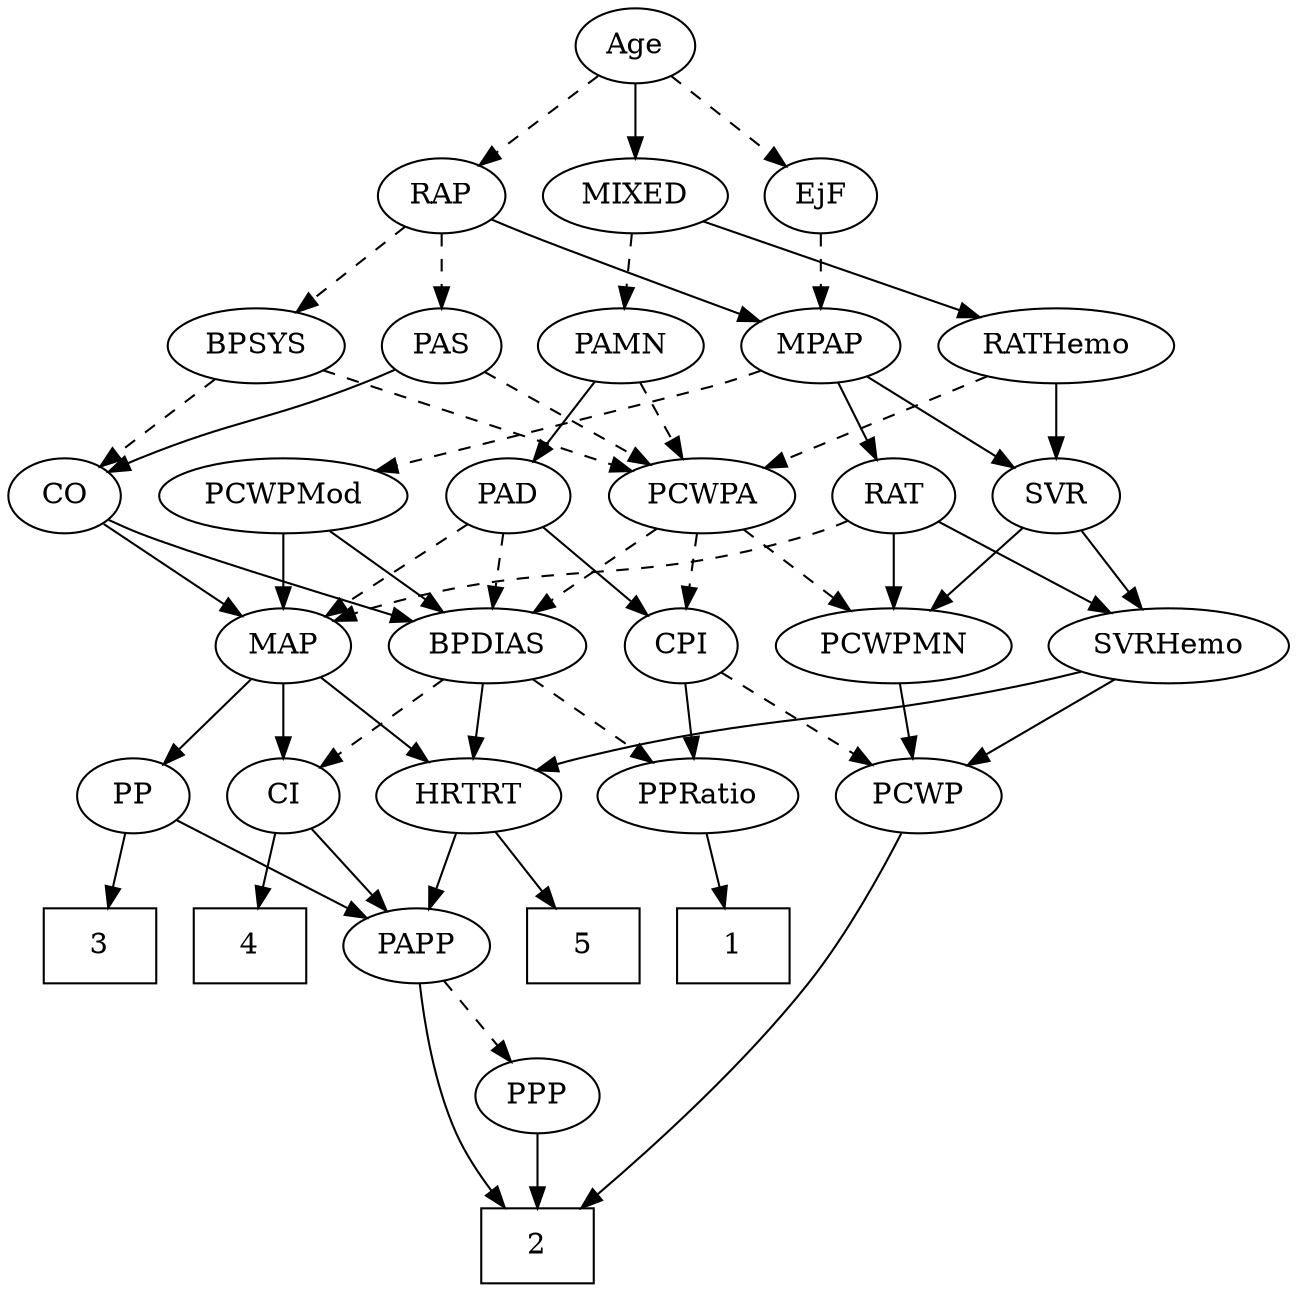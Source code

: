 strict digraph {
	graph [bb="0,0,544.44,612"];
	node [label="\N"];
	1	[height=0.5,
		pos="447.05,162",
		shape=box,
		width=0.75];
	2	[height=0.5,
		pos="171.05,18",
		shape=box,
		width=0.75];
	3	[height=0.5,
		pos="303.05,162",
		shape=box,
		width=0.75];
	4	[height=0.5,
		pos="375.05,162",
		shape=box,
		width=0.75];
	5	[height=0.5,
		pos="149.05,162",
		shape=box,
		width=0.75];
	Age	[height=0.5,
		pos="227.05,594",
		width=0.75];
	EjF	[height=0.5,
		pos="145.05,522",
		width=0.75];
	Age -> EjF	[pos="e,160.93,536.56 210.84,579.17 198.86,568.94 182.35,554.85 168.87,543.34",
		style=dashed];
	RAP	[height=0.5,
		pos="227.05,522",
		width=0.77632];
	Age -> RAP	[pos="e,227.05,540.1 227.05,575.7 227.05,567.98 227.05,558.71 227.05,550.11",
		style=dashed];
	MIXED	[height=0.5,
		pos="404.05,522",
		width=1.1193];
	Age -> MIXED	[pos="e,374.89,534.53 249.82,583.99 279.01,572.45 330.05,552.26 365.37,538.29",
		style=solid];
	MPAP	[height=0.5,
		pos="136.05,450",
		width=0.97491];
	EjF -> MPAP	[pos="e,138.27,468.28 142.87,504.05 141.88,496.35 140.68,487.03 139.56,478.36",
		style=dashed];
	RAP -> MPAP	[pos="e,154.79,465.42 209.5,507.5 196.25,497.31 177.84,483.15 162.77,471.56",
		style=solid];
	BPSYS	[height=0.5,
		pos="227.05,450",
		width=1.0471];
	RAP -> BPSYS	[pos="e,227.05,468.1 227.05,503.7 227.05,495.98 227.05,486.71 227.05,478.11",
		style=dashed];
	PAS	[height=0.5,
		pos="310.05,450",
		width=0.75];
	RAP -> PAS	[pos="e,293.96,464.56 243.44,507.17 255.69,496.85 272.6,482.58 286.32,471.01",
		style=dashed];
	PAMN	[height=0.5,
		pos="508.05,450",
		width=1.011];
	MIXED -> PAMN	[pos="e,487.13,465.08 425.34,506.67 440.73,496.31 461.7,482.2 478.67,470.77",
		style=dashed];
	RATHemo	[height=0.5,
		pos="404.05,450",
		width=1.3721];
	MIXED -> RATHemo	[pos="e,404.05,468.1 404.05,503.7 404.05,495.98 404.05,486.71 404.05,478.11",
		style=solid];
	RAT	[height=0.5,
		pos="123.05,378",
		width=0.75827];
	MPAP -> RAT	[pos="e,126.25,396.28 132.9,432.05 131.47,424.35 129.74,415.03 128.13,406.36",
		style=solid];
	SVR	[height=0.5,
		pos="50.046,378",
		width=0.77632];
	MPAP -> SVR	[pos="e,66.799,392.64 117.81,434.15 105.31,423.98 88.587,410.37 74.88,399.21",
		style=solid];
	PCWPMod	[height=0.5,
		pos="220.05,378",
		width=1.4443];
	MPAP -> PCWPMod	[pos="e,201.09,394.8 153.86,434.15 165.35,424.58 180.49,411.96 193.4,401.21",
		style=dashed];
	CO	[height=0.5,
		pos="317.05,378",
		width=0.75];
	BPSYS -> CO	[pos="e,300.11,392.17 246.13,434.15 259.5,423.75 277.51,409.75 292.03,398.46",
		style=dashed];
	PCWPA	[height=0.5,
		pos="404.05,378",
		width=1.1555];
	BPSYS -> PCWPA	[pos="e,374.36,390.74 255.09,437.91 284.72,426.19 331.68,407.62 364.94,394.47",
		style=dashed];
	PAD	[height=0.5,
		pos="492.05,378",
		width=0.79437];
	CPI	[height=0.5,
		pos="445.05,306",
		width=0.75];
	PAD -> CPI	[pos="e,455.67,322.82 481.38,361.12 475.49,352.34 468.05,341.26 461.44,331.42",
		style=solid];
	BPDIAS	[height=0.5,
		pos="358.05,306",
		width=1.1735];
	PAD -> BPDIAS	[pos="e,383.76,320.43 470.81,365.91 449.87,354.97 417.51,338.06 392.81,325.16",
		style=dashed];
	MAP	[height=0.5,
		pos="267.05,306",
		width=0.84854];
	PAD -> MAP	[pos="e,290.49,317.72 470.42,366.22 465.44,363.98 460.12,361.76 455.05,360 391.11,337.77 371.3,345.31 307.05,324 304.66,323.21 302.23,\
322.34 299.79,321.42",
		style=dashed];
	CO -> BPDIAS	[pos="e,348.3,323.63 326.55,360.76 331.5,352.32 337.66,341.8 343.22,332.31",
		style=solid];
	CO -> MAP	[pos="e,278.46,322.98 305.95,361.46 299.63,352.62 291.57,341.34 284.43,331.34",
		style=solid];
	PAS -> CO	[pos="e,315.34,396.1 311.78,431.7 312.55,423.98 313.47,414.71 314.33,406.11",
		style=solid];
	PAS -> PCWPA	[pos="e,383.83,394.05 327.73,435.83 341.19,425.81 359.99,411.81 375.57,400.21",
		style=dashed];
	PAMN -> PAD	[pos="e,495.99,396.28 504.17,432.05 502.39,424.26 500.23,414.82 498.24,406.08",
		style=solid];
	PAMN -> PCWPA	[pos="e,425.78,393.63 487,434.83 471.84,424.63 451.15,410.71 434.23,399.32",
		style=dashed];
	RATHemo -> SVR	[pos="e,71.158,389.98 368.06,437.56 360.82,435.51 353.23,433.54 346.05,432 232.42,407.59 198.59,428.61 87.046,396 84.895,395.37 82.711,\
394.64 80.533,393.84",
		style=solid];
	RATHemo -> PCWPA	[pos="e,404.05,396.1 404.05,431.7 404.05,423.98 404.05,414.71 404.05,406.11",
		style=dashed];
	PPRatio	[height=0.5,
		pos="445.05,234",
		width=1.1013];
	CPI -> PPRatio	[pos="e,445.05,252.1 445.05,287.7 445.05,279.98 445.05,270.71 445.05,262.11",
		style=solid];
	PCWP	[height=0.5,
		pos="102.05,234",
		width=0.97491];
	CPI -> PCWP	[pos="e,128.92,245.59 424.53,294.01 419.57,291.72 414.21,289.54 409.05,288 297.67,254.81 262.95,279.54 150.05,252 146.24,251.07 142.32,\
249.96 138.43,248.75",
		style=dashed];
	PCWPMN	[height=0.5,
		pos="168.05,306",
		width=1.3902];
	RAT -> PCWPMN	[pos="e,157.25,323.8 133.26,361.12 138.74,352.59 145.62,341.89 151.81,332.25",
		style=solid];
	SVRHemo	[height=0.5,
		pos="50.046,306",
		width=1.3902];
	RAT -> SVRHemo	[pos="e,66.839,323.1 108.27,362.83 98.524,353.49 85.524,341.02 74.281,330.24",
		style=solid];
	RAT -> MAP	[pos="e,244.28,318.07 144.29,366.67 168.23,355.04 207.39,336 235.03,322.56",
		style=dashed];
	SVR -> PCWPMN	[pos="e,143,321.86 70.063,365.13 87.59,354.73 113.42,339.4 134.17,327.1",
		style=solid];
	SVR -> SVRHemo	[pos="e,50.046,324.1 50.046,359.7 50.046,351.98 50.046,342.71 50.046,334.11",
		style=solid];
	PCWPMod -> BPDIAS	[pos="e,331.69,320.37 248.3,362.67 269.79,351.77 299.49,336.7 322.57,325",
		style=solid];
	PCWPMod -> MAP	[pos="e,256.31,322.99 231.18,360.41 237,351.74 244.24,340.97 250.68,331.38",
		style=solid];
	PCWPA -> CPI	[pos="e,435.68,322.99 413.76,360.41 418.79,351.83 425.02,341.19 430.6,331.67",
		style=dashed];
	PCWPA -> PCWPMN	[pos="e,205.81,317.9 372.28,366.18 365.93,364.08 359.29,361.93 353.05,360 297.41,342.79 283.03,340.06 227.05,324 223.29,322.92 219.4,321.81 \
215.5,320.68",
		style=dashed];
	PCWPA -> BPDIAS	[pos="e,368.87,323.47 393.14,360.41 387.59,351.95 380.71,341.49 374.53,332.08",
		style=dashed];
	PCWPMN -> PCWP	[pos="e,116.82,250.67 152.74,288.76 144.12,279.62 133.22,268.06 123.73,258",
		style=solid];
	SVRHemo -> PCWP	[pos="e,90.169,250.99 62.369,288.41 68.873,279.66 76.973,268.75 84.156,259.08",
		style=solid];
	HRTRT	[height=0.5,
		pos="199.05,234",
		width=1.1013];
	SVRHemo -> HRTRT	[pos="e,172.54,247.45 79.128,291.34 103.26,280 137.69,263.83 163.47,251.72",
		style=solid];
	BPDIAS -> PPRatio	[pos="e,426.5,249.92 376.92,289.81 389.09,280.02 405.09,267.15 418.53,256.34",
		style=dashed];
	CI	[height=0.5,
		pos="357.05,234",
		width=0.75];
	BPDIAS -> CI	[pos="e,357.29,252.1 357.8,287.7 357.69,279.98 357.56,270.71 357.43,262.11",
		style=dashed];
	BPDIAS -> HRTRT	[pos="e,226.43,247.06 329.62,292.49 303.38,280.93 264.26,263.71 235.68,251.13",
		style=solid];
	PP	[height=0.5,
		pos="284.05,234",
		width=0.75];
	MAP -> PP	[pos="e,279.85,252.28 271.16,288.05 273.05,280.26 275.35,270.82 277.47,262.08",
		style=solid];
	MAP -> CI	[pos="e,340.21,248.09 284.83,291.17 298.4,280.61 317.26,265.94 332.31,254.24",
		style=solid];
	MAP -> HRTRT	[pos="e,214.24,250.64 252.29,289.81 243.24,280.49 231.47,268.38 221.3,257.91",
		style=solid];
	PP -> 3	[pos="e,298.36,180.28 288.64,216.05 290.76,208.26 293.32,198.82 295.7,190.08",
		style=solid];
	PAPP	[height=0.5,
		pos="226.05,162",
		width=0.88464];
	PP -> PAPP	[pos="e,239.01,178.64 271.46,217.81 263.89,208.67 254.09,196.85 245.54,186.52",
		style=solid];
	PPP	[height=0.5,
		pos="226.05,90",
		width=0.75];
	PPP -> 2	[pos="e,184.5,36.127 214.11,73.811 207.3,65.141 198.59,54.052 190.78,44.12",
		style=solid];
	PPRatio -> 1	[pos="e,446.56,180.1 445.54,215.7 445.76,207.98 446.03,198.71 446.27,190.11",
		style=solid];
	PCWP -> 2	[pos="e,160.99,36.132 102.58,215.96 103.51,197.81 106.06,168.4 113.05,144 123.27,108.26 142.45,69.86 155.95,45.191",
		style=solid];
	CI -> 4	[pos="e,370.6,180.28 361.4,216.05 363.41,208.26 365.83,198.82 368.08,190.08",
		style=solid];
	CI -> PAPP	[pos="e,248.57,175.03 336.58,222.06 315.39,210.74 282.03,192.91 257.49,179.8",
		style=solid];
	PAPP -> 2	[pos="e,172.74,36.326 212.95,145.25 205.2,135.17 195.81,121.5 190.05,108 181.63,88.293 176.8,64.488 174.12,46.458",
		style=solid];
	PAPP -> PPP	[pos="e,226.05,108.1 226.05,143.7 226.05,135.98 226.05,126.71 226.05,118.11",
		style=dashed];
	HRTRT -> 5	[pos="e,161.28,180.12 187.45,216.76 181.44,208.35 173.97,197.89 167.21,188.44",
		style=solid];
	HRTRT -> PAPP	[pos="e,219.57,179.79 205.58,216.05 208.67,208.06 212.42,198.33 215.86,189.4",
		style=solid];
}
